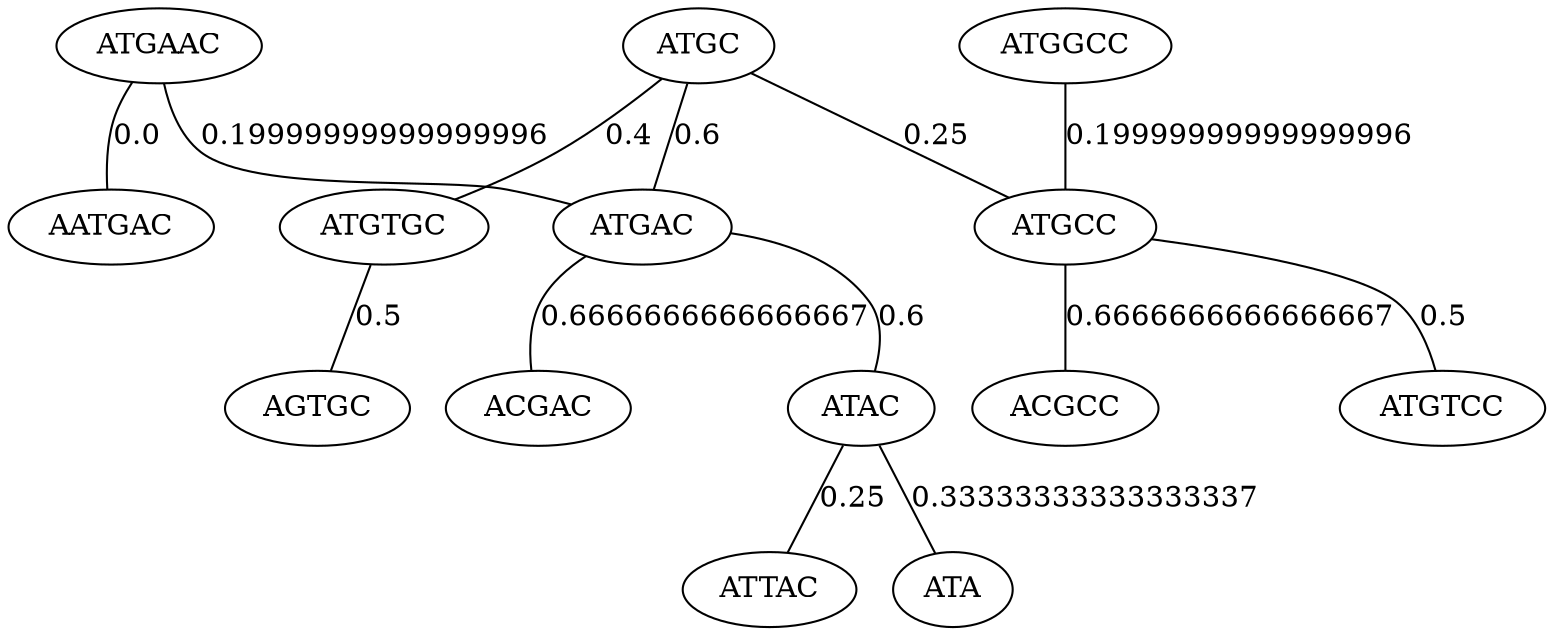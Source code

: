 strict graph {
  "ATGC";
  "ATGAAC";
  "AATGAC";
  "ATGGCC";
  "ATGAC";
  "ATGCC";
  "ATAC";
  "ATTAC";
  "ATA";
  "ATGTGC";
  "AGTGC";
  "ATGTCC";
  "ACGAC";
  "ACGCC";
  "ATGC" -- "ATGCC" [label="0.25"];
  "ATGC" -- "ATGTGC" [label="0.4"];
  "ATGC" -- "ATGAC" [label="0.6"];
  "ATGAAC" -- "AATGAC" [label="0.0"];
  "ATGAAC" -- "ATGAC" [label="0.19999999999999996"];
  "ATGGCC" -- "ATGCC" [label="0.19999999999999996"];
  "ATGAC" -- "ATAC" [label="0.6"];
  "ATGAC" -- "ACGAC" [label="0.6666666666666667"];
  "ATGCC" -- "ATGTCC" [label="0.5"];
  "ATGCC" -- "ACGCC" [label="0.6666666666666667"];
  "ATAC" -- "ATTAC" [label="0.25"];
  "ATAC" -- "ATA" [label="0.33333333333333337"];
  "ATGTGC" -- "AGTGC" [label="0.5"];
}